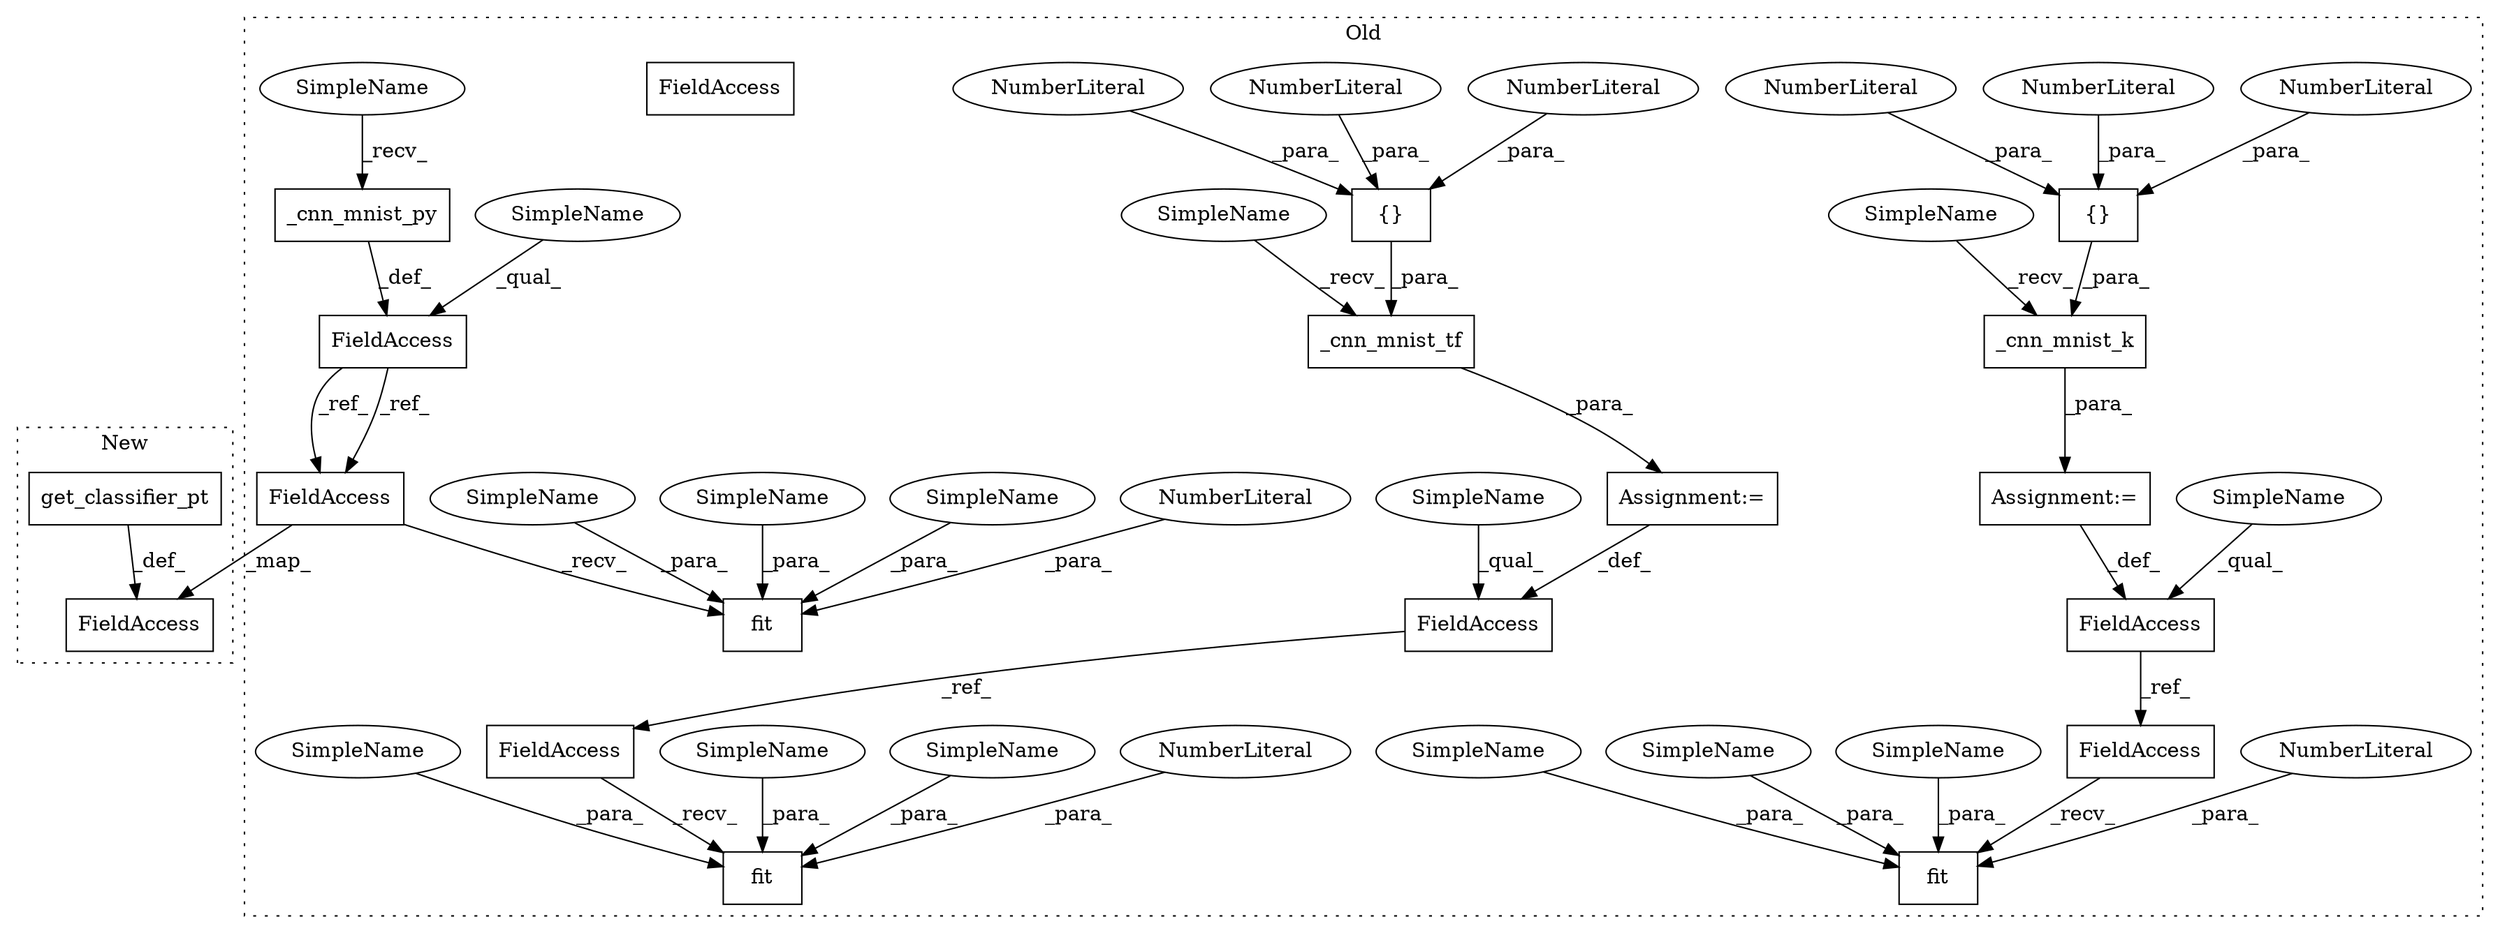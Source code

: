 digraph G {
subgraph cluster0 {
1 [label="fit" a="32" s="2656,2688" l="4,1" shape="box"];
3 [label="NumberLiteral" a="34" s="2676" l="1" shape="ellipse"];
4 [label="Assignment:=" a="7" s="2594" l="1" shape="box"];
5 [label="fit" a="32" s="3328,3360" l="4,1" shape="box"];
6 [label="{}" a="4" s="2622,2630" l="1,1" shape="box"];
7 [label="fit" a="32" s="2252,2284" l="4,1" shape="box"];
8 [label="NumberLiteral" a="34" s="2626" l="2" shape="ellipse"];
9 [label="{}" a="4" s="2219,2227" l="1,1" shape="box"];
10 [label="NumberLiteral" a="34" s="2629" l="1" shape="ellipse"];
11 [label="NumberLiteral" a="34" s="3348" l="1" shape="ellipse"];
12 [label="NumberLiteral" a="34" s="2283" l="1" shape="ellipse"];
13 [label="NumberLiteral" a="34" s="2623" l="2" shape="ellipse"];
14 [label="NumberLiteral" a="34" s="2226" l="1" shape="ellipse"];
15 [label="NumberLiteral" a="34" s="2220" l="2" shape="ellipse"];
16 [label="NumberLiteral" a="34" s="2223" l="2" shape="ellipse"];
17 [label="FieldAccess" a="22" s="2577" l="17" shape="box"];
18 [label="FieldAccess" a="22" s="2176" l="16" shape="box"];
19 [label="FieldAccess" a="22" s="3156" l="17" shape="box"];
20 [label="_cnn_mnist_py" a="32" s="3178" l="15" shape="box"];
21 [label="Assignment:=" a="7" s="2192" l="1" shape="box"];
22 [label="_cnn_mnist_tf" a="32" s="2599,2631" l="14,1" shape="box"];
23 [label="_cnn_mnist_k" a="32" s="2197,2228" l="13,1" shape="box"];
25 [label="FieldAccess" a="22" s="3310" l="17" shape="box"];
26 [label="FieldAccess" a="22" s="2638" l="17" shape="box"];
27 [label="SimpleName" a="42" s="2193" l="3" shape="ellipse"];
28 [label="SimpleName" a="42" s="3174" l="3" shape="ellipse"];
29 [label="SimpleName" a="42" s="3156" l="3" shape="ellipse"];
30 [label="SimpleName" a="42" s="2176" l="3" shape="ellipse"];
31 [label="SimpleName" a="42" s="2595" l="3" shape="ellipse"];
32 [label="SimpleName" a="42" s="2577" l="3" shape="ellipse"];
33 [label="FieldAccess" a="22" s="2235" l="16" shape="box"];
34 [label="SimpleName" a="42" s="2678" l="10" shape="ellipse"];
35 [label="SimpleName" a="42" s="3350" l="10" shape="ellipse"];
36 [label="SimpleName" a="42" s="2272" l="10" shape="ellipse"];
37 [label="FieldAccess" a="22" s="3310" l="17" shape="box"];
38 [label="SimpleName" a="42" s="2264" l="7" shape="ellipse"];
39 [label="SimpleName" a="42" s="3340" l="7" shape="ellipse"];
40 [label="SimpleName" a="42" s="2668" l="7" shape="ellipse"];
41 [label="SimpleName" a="42" s="3332" l="7" shape="ellipse"];
42 [label="SimpleName" a="42" s="2256" l="7" shape="ellipse"];
43 [label="SimpleName" a="42" s="2660" l="7" shape="ellipse"];
label = "Old";
style="dotted";
}
subgraph cluster1 {
2 [label="get_classifier_pt" a="32" s="2764" l="19" shape="box"];
24 [label="FieldAccess" a="22" s="2746" l="17" shape="box"];
label = "New";
style="dotted";
}
2 -> 24 [label="_def_"];
3 -> 1 [label="_para_"];
4 -> 17 [label="_def_"];
6 -> 22 [label="_para_"];
8 -> 6 [label="_para_"];
9 -> 23 [label="_para_"];
10 -> 6 [label="_para_"];
11 -> 5 [label="_para_"];
12 -> 7 [label="_para_"];
13 -> 6 [label="_para_"];
14 -> 9 [label="_para_"];
15 -> 9 [label="_para_"];
16 -> 9 [label="_para_"];
17 -> 26 [label="_ref_"];
18 -> 33 [label="_ref_"];
19 -> 37 [label="_ref_"];
19 -> 37 [label="_ref_"];
20 -> 19 [label="_def_"];
21 -> 18 [label="_def_"];
22 -> 4 [label="_para_"];
23 -> 21 [label="_para_"];
26 -> 1 [label="_recv_"];
27 -> 23 [label="_recv_"];
28 -> 20 [label="_recv_"];
29 -> 19 [label="_qual_"];
30 -> 18 [label="_qual_"];
31 -> 22 [label="_recv_"];
32 -> 17 [label="_qual_"];
33 -> 7 [label="_recv_"];
34 -> 1 [label="_para_"];
35 -> 5 [label="_para_"];
36 -> 7 [label="_para_"];
37 -> 5 [label="_recv_"];
37 -> 24 [label="_map_"];
38 -> 7 [label="_para_"];
39 -> 5 [label="_para_"];
40 -> 1 [label="_para_"];
41 -> 5 [label="_para_"];
42 -> 7 [label="_para_"];
43 -> 1 [label="_para_"];
}